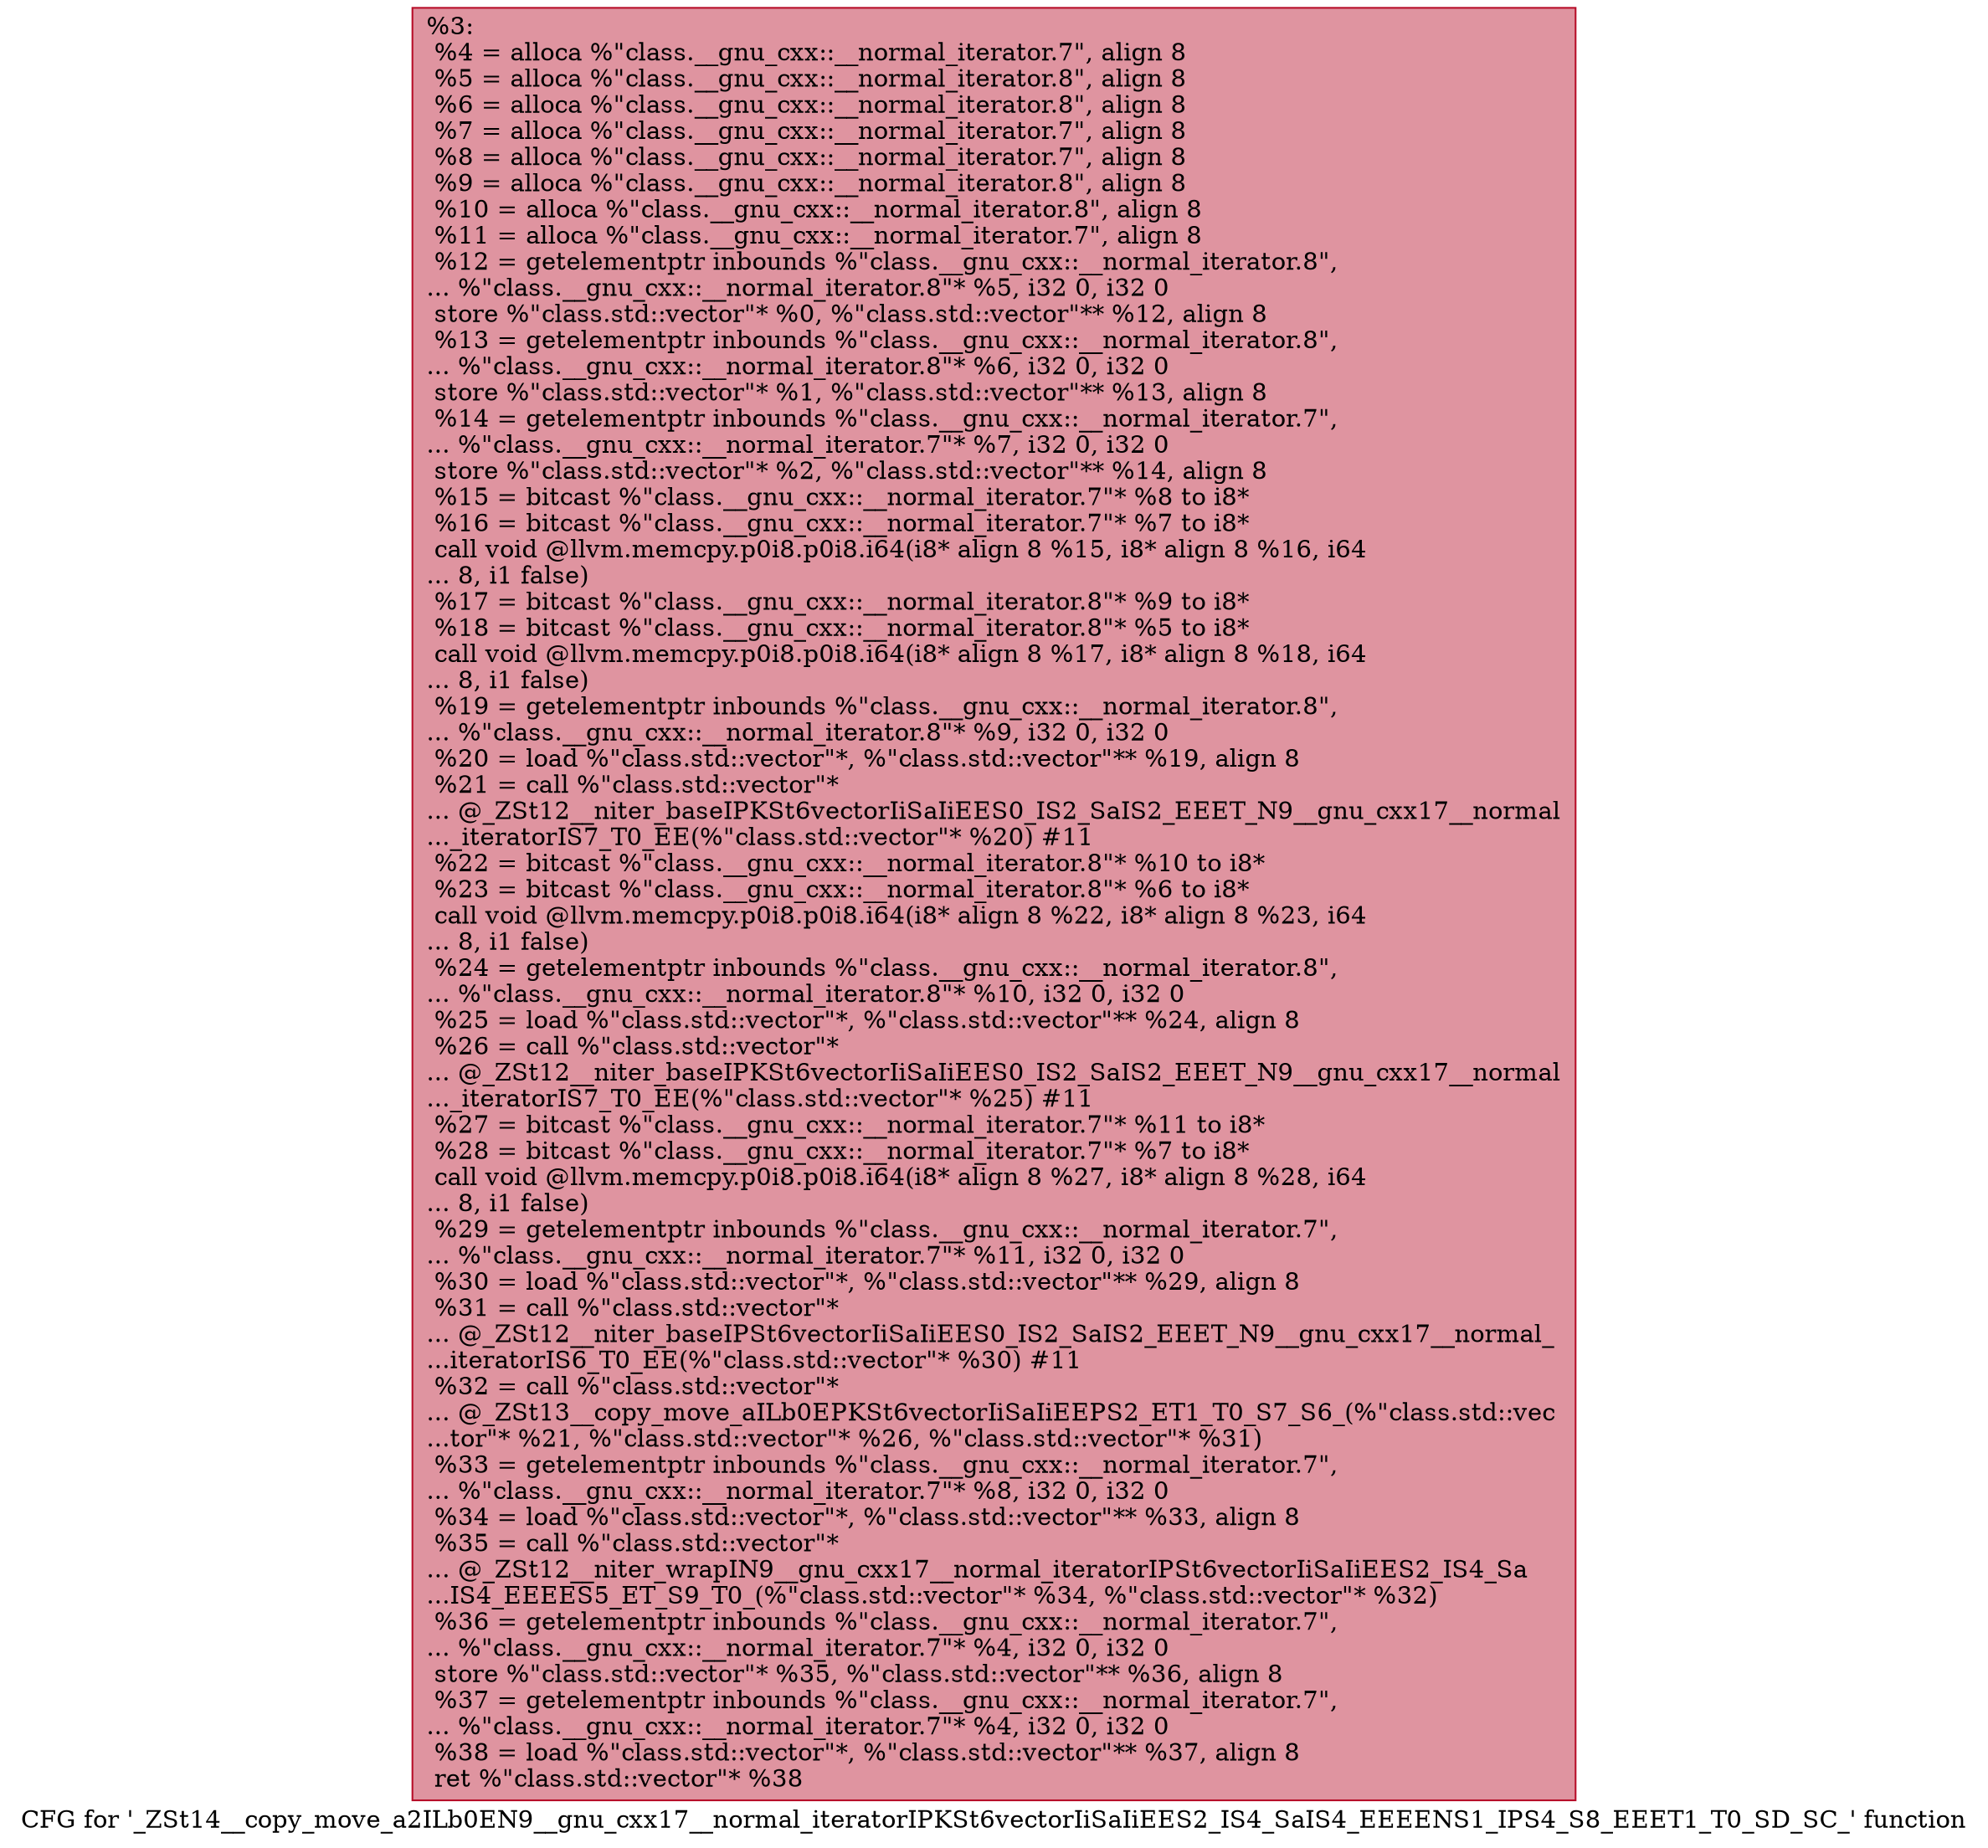 digraph "CFG for '_ZSt14__copy_move_a2ILb0EN9__gnu_cxx17__normal_iteratorIPKSt6vectorIiSaIiEES2_IS4_SaIS4_EEEENS1_IPS4_S8_EEET1_T0_SD_SC_' function" {
	label="CFG for '_ZSt14__copy_move_a2ILb0EN9__gnu_cxx17__normal_iteratorIPKSt6vectorIiSaIiEES2_IS4_SaIS4_EEEENS1_IPS4_S8_EEET1_T0_SD_SC_' function";

	Node0x559aeab47620 [shape=record,color="#b70d28ff", style=filled, fillcolor="#b70d2870",label="{%3:\l  %4 = alloca %\"class.__gnu_cxx::__normal_iterator.7\", align 8\l  %5 = alloca %\"class.__gnu_cxx::__normal_iterator.8\", align 8\l  %6 = alloca %\"class.__gnu_cxx::__normal_iterator.8\", align 8\l  %7 = alloca %\"class.__gnu_cxx::__normal_iterator.7\", align 8\l  %8 = alloca %\"class.__gnu_cxx::__normal_iterator.7\", align 8\l  %9 = alloca %\"class.__gnu_cxx::__normal_iterator.8\", align 8\l  %10 = alloca %\"class.__gnu_cxx::__normal_iterator.8\", align 8\l  %11 = alloca %\"class.__gnu_cxx::__normal_iterator.7\", align 8\l  %12 = getelementptr inbounds %\"class.__gnu_cxx::__normal_iterator.8\",\l... %\"class.__gnu_cxx::__normal_iterator.8\"* %5, i32 0, i32 0\l  store %\"class.std::vector\"* %0, %\"class.std::vector\"** %12, align 8\l  %13 = getelementptr inbounds %\"class.__gnu_cxx::__normal_iterator.8\",\l... %\"class.__gnu_cxx::__normal_iterator.8\"* %6, i32 0, i32 0\l  store %\"class.std::vector\"* %1, %\"class.std::vector\"** %13, align 8\l  %14 = getelementptr inbounds %\"class.__gnu_cxx::__normal_iterator.7\",\l... %\"class.__gnu_cxx::__normal_iterator.7\"* %7, i32 0, i32 0\l  store %\"class.std::vector\"* %2, %\"class.std::vector\"** %14, align 8\l  %15 = bitcast %\"class.__gnu_cxx::__normal_iterator.7\"* %8 to i8*\l  %16 = bitcast %\"class.__gnu_cxx::__normal_iterator.7\"* %7 to i8*\l  call void @llvm.memcpy.p0i8.p0i8.i64(i8* align 8 %15, i8* align 8 %16, i64\l... 8, i1 false)\l  %17 = bitcast %\"class.__gnu_cxx::__normal_iterator.8\"* %9 to i8*\l  %18 = bitcast %\"class.__gnu_cxx::__normal_iterator.8\"* %5 to i8*\l  call void @llvm.memcpy.p0i8.p0i8.i64(i8* align 8 %17, i8* align 8 %18, i64\l... 8, i1 false)\l  %19 = getelementptr inbounds %\"class.__gnu_cxx::__normal_iterator.8\",\l... %\"class.__gnu_cxx::__normal_iterator.8\"* %9, i32 0, i32 0\l  %20 = load %\"class.std::vector\"*, %\"class.std::vector\"** %19, align 8\l  %21 = call %\"class.std::vector\"*\l... @_ZSt12__niter_baseIPKSt6vectorIiSaIiEES0_IS2_SaIS2_EEET_N9__gnu_cxx17__normal\l..._iteratorIS7_T0_EE(%\"class.std::vector\"* %20) #11\l  %22 = bitcast %\"class.__gnu_cxx::__normal_iterator.8\"* %10 to i8*\l  %23 = bitcast %\"class.__gnu_cxx::__normal_iterator.8\"* %6 to i8*\l  call void @llvm.memcpy.p0i8.p0i8.i64(i8* align 8 %22, i8* align 8 %23, i64\l... 8, i1 false)\l  %24 = getelementptr inbounds %\"class.__gnu_cxx::__normal_iterator.8\",\l... %\"class.__gnu_cxx::__normal_iterator.8\"* %10, i32 0, i32 0\l  %25 = load %\"class.std::vector\"*, %\"class.std::vector\"** %24, align 8\l  %26 = call %\"class.std::vector\"*\l... @_ZSt12__niter_baseIPKSt6vectorIiSaIiEES0_IS2_SaIS2_EEET_N9__gnu_cxx17__normal\l..._iteratorIS7_T0_EE(%\"class.std::vector\"* %25) #11\l  %27 = bitcast %\"class.__gnu_cxx::__normal_iterator.7\"* %11 to i8*\l  %28 = bitcast %\"class.__gnu_cxx::__normal_iterator.7\"* %7 to i8*\l  call void @llvm.memcpy.p0i8.p0i8.i64(i8* align 8 %27, i8* align 8 %28, i64\l... 8, i1 false)\l  %29 = getelementptr inbounds %\"class.__gnu_cxx::__normal_iterator.7\",\l... %\"class.__gnu_cxx::__normal_iterator.7\"* %11, i32 0, i32 0\l  %30 = load %\"class.std::vector\"*, %\"class.std::vector\"** %29, align 8\l  %31 = call %\"class.std::vector\"*\l... @_ZSt12__niter_baseIPSt6vectorIiSaIiEES0_IS2_SaIS2_EEET_N9__gnu_cxx17__normal_\l...iteratorIS6_T0_EE(%\"class.std::vector\"* %30) #11\l  %32 = call %\"class.std::vector\"*\l... @_ZSt13__copy_move_aILb0EPKSt6vectorIiSaIiEEPS2_ET1_T0_S7_S6_(%\"class.std::vec\l...tor\"* %21, %\"class.std::vector\"* %26, %\"class.std::vector\"* %31)\l  %33 = getelementptr inbounds %\"class.__gnu_cxx::__normal_iterator.7\",\l... %\"class.__gnu_cxx::__normal_iterator.7\"* %8, i32 0, i32 0\l  %34 = load %\"class.std::vector\"*, %\"class.std::vector\"** %33, align 8\l  %35 = call %\"class.std::vector\"*\l... @_ZSt12__niter_wrapIN9__gnu_cxx17__normal_iteratorIPSt6vectorIiSaIiEES2_IS4_Sa\l...IS4_EEEES5_ET_S9_T0_(%\"class.std::vector\"* %34, %\"class.std::vector\"* %32)\l  %36 = getelementptr inbounds %\"class.__gnu_cxx::__normal_iterator.7\",\l... %\"class.__gnu_cxx::__normal_iterator.7\"* %4, i32 0, i32 0\l  store %\"class.std::vector\"* %35, %\"class.std::vector\"** %36, align 8\l  %37 = getelementptr inbounds %\"class.__gnu_cxx::__normal_iterator.7\",\l... %\"class.__gnu_cxx::__normal_iterator.7\"* %4, i32 0, i32 0\l  %38 = load %\"class.std::vector\"*, %\"class.std::vector\"** %37, align 8\l  ret %\"class.std::vector\"* %38\l}"];
}
